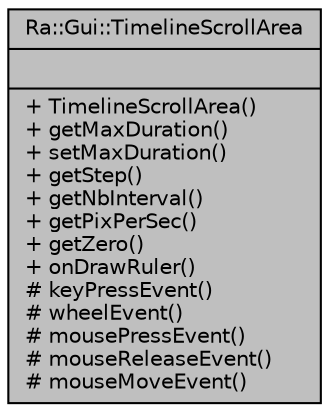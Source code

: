 digraph "Ra::Gui::TimelineScrollArea"
{
 // INTERACTIVE_SVG=YES
 // LATEX_PDF_SIZE
  edge [fontname="Helvetica",fontsize="10",labelfontname="Helvetica",labelfontsize="10"];
  node [fontname="Helvetica",fontsize="10",shape=record];
  Node1 [label="{Ra::Gui::TimelineScrollArea\n||+ TimelineScrollArea()\l+ getMaxDuration()\l+ setMaxDuration()\l+ getStep()\l+ getNbInterval()\l+ getPixPerSec()\l+ getZero()\l+ onDrawRuler()\l# keyPressEvent()\l# wheelEvent()\l# mousePressEvent()\l# mouseReleaseEvent()\l# mouseMoveEvent()\l}",height=0.2,width=0.4,color="black", fillcolor="grey75", style="filled", fontcolor="black",tooltip=" "];
}
